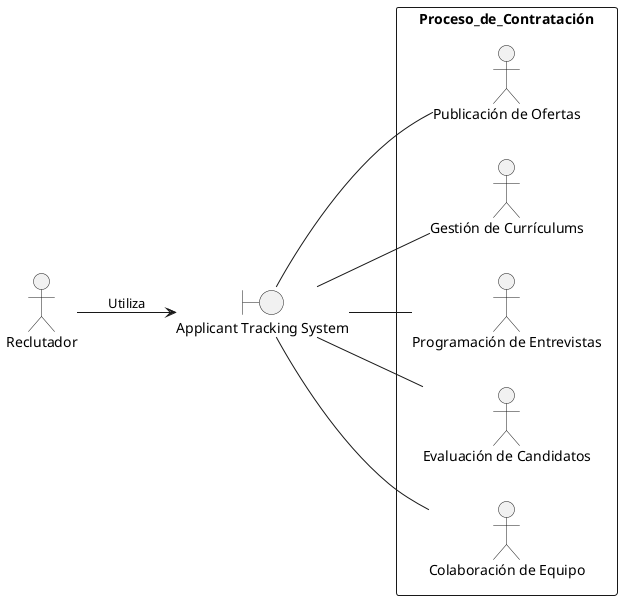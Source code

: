 @startuml
left to right direction

actor Reclutador as recruiter
boundary ATS as "Applicant Tracking System"

recruiter --> ATS : Utiliza

rectangle Proceso_de_Contratación {
  ATS -- "Publicación de Ofertas"
  ATS -- "Gestión de Currículums"
  ATS -- "Programación de Entrevistas"
  ATS -- "Evaluación de Candidatos"
  ATS -- "Colaboración de Equipo"
}
@enduml

